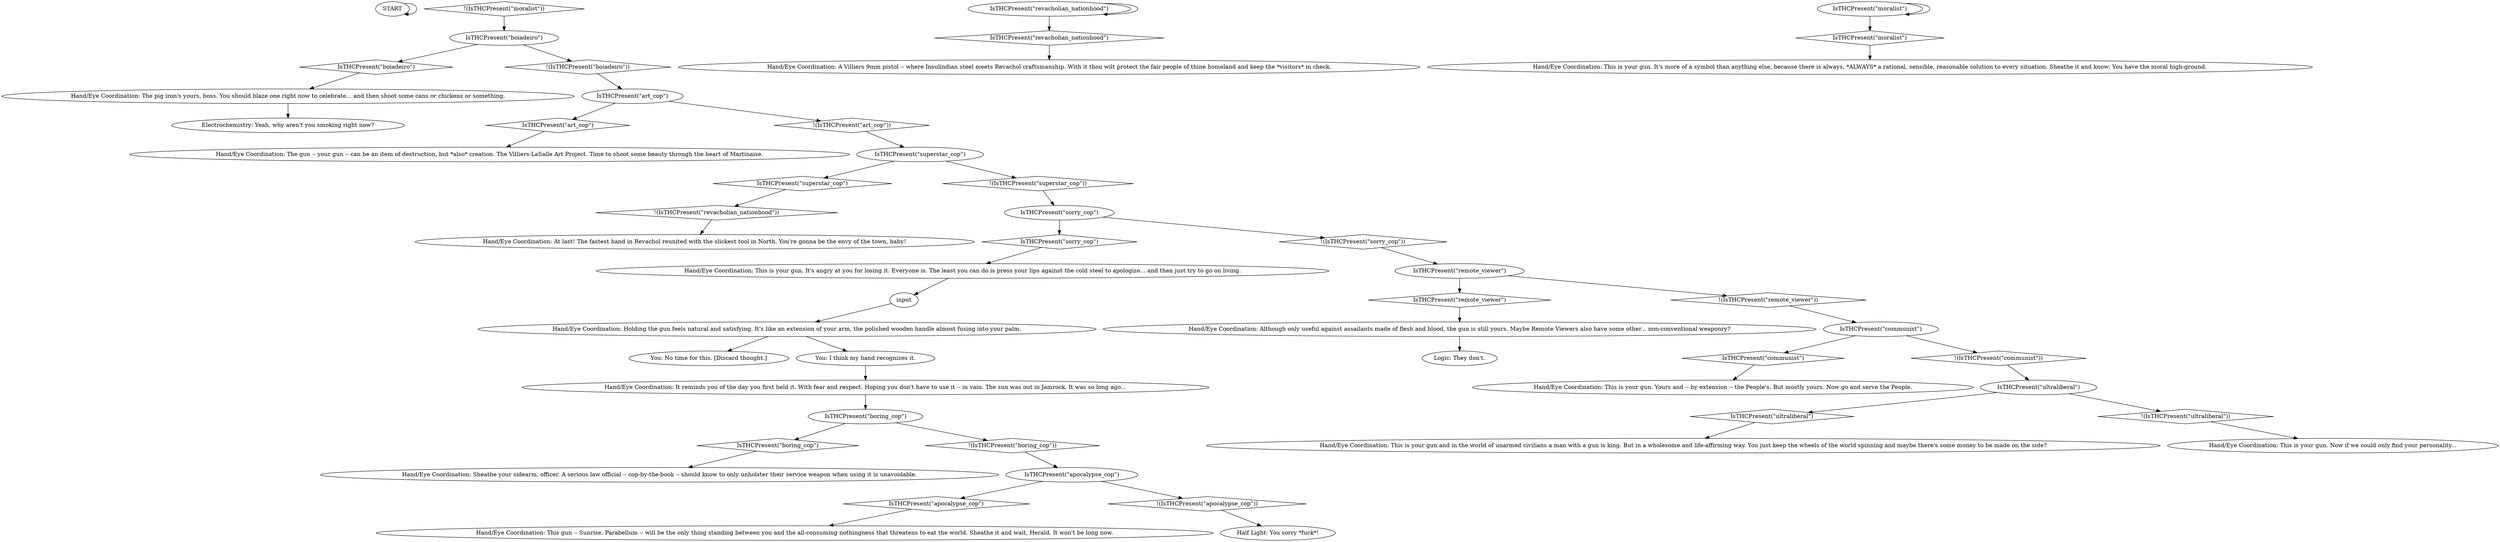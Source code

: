 # BOARDWALK ORB / wielding your gun
# This is what it feels to equip your gun after such a long time.
# ==================================================
digraph G {
	  0 [label="START"];
	  1 [label="input"];
	  2 [label="Half Light: You sorry *fuck*!"];
	  3 [label="IsTHCPresent(\"revacholian_nationhood\")"];
	  4 [label="IsTHCPresent(\"revacholian_nationhood\")", shape=diamond];
	  5 [label="!(IsTHCPresent(\"revacholian_nationhood\"))", shape=diamond];
	  6 [label="Hand/Eye Coordination: At last! The fastest hand in Revachol reunited with the slickest tool in North. You're gonna be the envy of the town, baby!"];
	  7 [label="IsTHCPresent(\"moralist\")"];
	  8 [label="IsTHCPresent(\"moralist\")", shape=diamond];
	  9 [label="!(IsTHCPresent(\"moralist\"))", shape=diamond];
	  10 [label="Hand/Eye Coordination: This is your gun. Now if we could only find your personality..."];
	  11 [label="IsTHCPresent(\"superstar_cop\")"];
	  12 [label="IsTHCPresent(\"superstar_cop\")", shape=diamond];
	  13 [label="!(IsTHCPresent(\"superstar_cop\"))", shape=diamond];
	  14 [label="IsTHCPresent(\"communist\")"];
	  15 [label="IsTHCPresent(\"communist\")", shape=diamond];
	  16 [label="!(IsTHCPresent(\"communist\"))", shape=diamond];
	  17 [label="IsTHCPresent(\"remote_viewer\")"];
	  18 [label="IsTHCPresent(\"remote_viewer\")", shape=diamond];
	  19 [label="!(IsTHCPresent(\"remote_viewer\"))", shape=diamond];
	  20 [label="Logic: They don't."];
	  21 [label="IsTHCPresent(\"apocalypse_cop\")"];
	  22 [label="IsTHCPresent(\"apocalypse_cop\")", shape=diamond];
	  23 [label="!(IsTHCPresent(\"apocalypse_cop\"))", shape=diamond];
	  24 [label="IsTHCPresent(\"art_cop\")"];
	  25 [label="IsTHCPresent(\"art_cop\")", shape=diamond];
	  26 [label="!(IsTHCPresent(\"art_cop\"))", shape=diamond];
	  27 [label="IsTHCPresent(\"boiadeiro\")"];
	  28 [label="IsTHCPresent(\"boiadeiro\")", shape=diamond];
	  29 [label="!(IsTHCPresent(\"boiadeiro\"))", shape=diamond];
	  30 [label="Hand/Eye Coordination: This is your gun and in the world of unarmed civilians a man with a gun is king. But in a wholesome and life-affirming way. You just keep the wheels of the world spinning and maybe there's some money to be made on the side?"];
	  31 [label="IsTHCPresent(\"boring_cop\")"];
	  32 [label="IsTHCPresent(\"boring_cop\")", shape=diamond];
	  33 [label="!(IsTHCPresent(\"boring_cop\"))", shape=diamond];
	  34 [label="IsTHCPresent(\"sorry_cop\")"];
	  35 [label="IsTHCPresent(\"sorry_cop\")", shape=diamond];
	  36 [label="!(IsTHCPresent(\"sorry_cop\"))", shape=diamond];
	  37 [label="Hand/Eye Coordination: Holding the gun feels natural and satisfying. It's like an extension of your arm, the polished wooden handle almost fusing into your palm."];
	  38 [label="Hand/Eye Coordination: This is your gun. Yours and -- by extension -- the People's. But mostly yours. Now go and serve the People."];
	  39 [label="Hand/Eye Coordination: Sheathe your sidearm, officer. A serious law official -- cop-by-the-book -- should know to only unholster their service weapon when using it is unavoidable."];
	  40 [label="Hand/Eye Coordination: A Villiers 9mm pistol -- where Insulindian steel meets Revachol craftsmanship. With it thou wilt protect the fair people of thine homeland and keep the *visitors* in check."];
	  41 [label="Hand/Eye Coordination: This is your gun. It's more of a symbol than anything else, because there is always, *ALWAYS* a rational, sensible, reasonable solution to every situation. Sheathe it and know: You have the moral high-ground."];
	  42 [label="IsTHCPresent(\"ultraliberal\")"];
	  43 [label="IsTHCPresent(\"ultraliberal\")", shape=diamond];
	  44 [label="!(IsTHCPresent(\"ultraliberal\"))", shape=diamond];
	  45 [label="Hand/Eye Coordination: It reminds you of the day you first held it. With fear and respect. Hoping you don't have to use it -- in vain. The sun was out in Jamrock. It was so long ago..."];
	  46 [label="Hand/Eye Coordination: The pig iron's yours, boss. You should blaze one right now to celebrate... and then shoot some cans or chickens or something."];
	  47 [label="Hand/Eye Coordination: This gun -- Sunrise, Parabellum -- will be the only thing standing between you and the all-consuming nothingness that threatens to eat the world. Sheathe it and wait, Herald. It won't be long now."];
	  48 [label="You: No time for this. [Discard thought.]"];
	  49 [label="Hand/Eye Coordination: The gun -- your gun -- can be an item of destruction, but *also* creation. The Villiers-LaSalle Art Project. Time to shoot some beauty through the heart of Martinaise."];
	  50 [label="Hand/Eye Coordination: This is your gun. It's angry at you for losing it. Everyone is. The least you can do is press your lips against the cold steel to apologize... and then just try to go on living."];
	  51 [label="Hand/Eye Coordination: Although only useful against assailants made of flesh and blood, the gun is still yours. Maybe Remote Viewers also have some other... non-conventional weaponry?"];
	  52 [label="Electrochemistry: Yeah, why aren't you smoking right now?"];
	  53 [label="You: I think my hand recognizes it."];
	  0 -> 0
	  1 -> 37
	  3 -> 3
	  3 -> 4
	  4 -> 40
	  5 -> 6
	  7 -> 8
	  7 -> 7
	  8 -> 41
	  9 -> 27
	  11 -> 12
	  11 -> 13
	  12 -> 5
	  13 -> 34
	  14 -> 16
	  14 -> 15
	  15 -> 38
	  16 -> 42
	  17 -> 18
	  17 -> 19
	  18 -> 51
	  19 -> 14
	  21 -> 22
	  21 -> 23
	  22 -> 47
	  23 -> 2
	  24 -> 25
	  24 -> 26
	  25 -> 49
	  26 -> 11
	  27 -> 28
	  27 -> 29
	  28 -> 46
	  29 -> 24
	  31 -> 32
	  31 -> 33
	  32 -> 39
	  33 -> 21
	  34 -> 35
	  34 -> 36
	  35 -> 50
	  36 -> 17
	  37 -> 48
	  37 -> 53
	  42 -> 43
	  42 -> 44
	  43 -> 30
	  44 -> 10
	  45 -> 31
	  46 -> 52
	  50 -> 1
	  51 -> 20
	  53 -> 45
}

